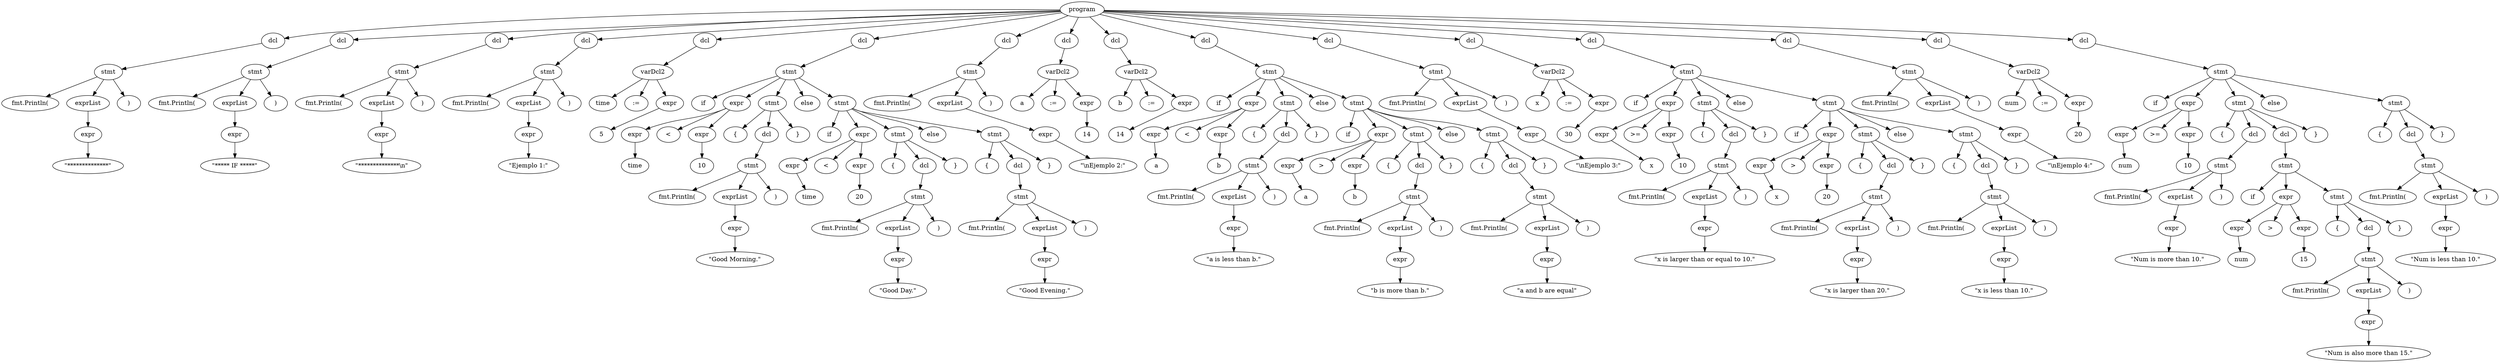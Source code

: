 digraph G {
  node0 [label="program"];
  node1 [label="dcl"];
  node0 -> node1;
  node2 [label="stmt"];
  node1 -> node2;
  node3 [label="fmt.Println("];
  node2 -> node3;
  node4 [label="exprList"];
  node2 -> node4;
  node5 [label="expr"];
  node4 -> node5;
  node6 [label="\"**************\""];
  node5 -> node6;
  node7 [label=")"];
  node2 -> node7;
  node8 [label="dcl"];
  node0 -> node8;
  node9 [label="stmt"];
  node8 -> node9;
  node10 [label="fmt.Println("];
  node9 -> node10;
  node11 [label="exprList"];
  node9 -> node11;
  node12 [label="expr"];
  node11 -> node12;
  node13 [label="\"***** IF *****\""];
  node12 -> node13;
  node14 [label=")"];
  node9 -> node14;
  node15 [label="dcl"];
  node0 -> node15;
  node16 [label="stmt"];
  node15 -> node16;
  node17 [label="fmt.Println("];
  node16 -> node17;
  node18 [label="exprList"];
  node16 -> node18;
  node19 [label="expr"];
  node18 -> node19;
  node20 [label="\"**************\\n\""];
  node19 -> node20;
  node21 [label=")"];
  node16 -> node21;
  node22 [label="dcl"];
  node0 -> node22;
  node23 [label="stmt"];
  node22 -> node23;
  node24 [label="fmt.Println("];
  node23 -> node24;
  node25 [label="exprList"];
  node23 -> node25;
  node26 [label="expr"];
  node25 -> node26;
  node27 [label="\"Ejemplo 1:\""];
  node26 -> node27;
  node28 [label=")"];
  node23 -> node28;
  node29 [label="dcl"];
  node0 -> node29;
  node30 [label="varDcl2"];
  node29 -> node30;
  node31 [label="time"];
  node30 -> node31;
  node32 [label=":="];
  node30 -> node32;
  node33 [label="expr"];
  node30 -> node33;
  node34 [label="5"];
  node33 -> node34;
  node35 [label="dcl"];
  node0 -> node35;
  node36 [label="stmt"];
  node35 -> node36;
  node37 [label="if"];
  node36 -> node37;
  node38 [label="expr"];
  node36 -> node38;
  node39 [label="expr"];
  node38 -> node39;
  node40 [label="time"];
  node39 -> node40;
  node41 [label="<"];
  node38 -> node41;
  node42 [label="expr"];
  node38 -> node42;
  node43 [label="10"];
  node42 -> node43;
  node44 [label="stmt"];
  node36 -> node44;
  node45 [label="{"];
  node44 -> node45;
  node46 [label="dcl"];
  node44 -> node46;
  node47 [label="stmt"];
  node46 -> node47;
  node48 [label="fmt.Println("];
  node47 -> node48;
  node49 [label="exprList"];
  node47 -> node49;
  node50 [label="expr"];
  node49 -> node50;
  node51 [label="\"Good Morning.\""];
  node50 -> node51;
  node52 [label=")"];
  node47 -> node52;
  node53 [label="}"];
  node44 -> node53;
  node54 [label="else"];
  node36 -> node54;
  node55 [label="stmt"];
  node36 -> node55;
  node56 [label="if"];
  node55 -> node56;
  node57 [label="expr"];
  node55 -> node57;
  node58 [label="expr"];
  node57 -> node58;
  node59 [label="time"];
  node58 -> node59;
  node60 [label="<"];
  node57 -> node60;
  node61 [label="expr"];
  node57 -> node61;
  node62 [label="20"];
  node61 -> node62;
  node63 [label="stmt"];
  node55 -> node63;
  node64 [label="{"];
  node63 -> node64;
  node65 [label="dcl"];
  node63 -> node65;
  node66 [label="stmt"];
  node65 -> node66;
  node67 [label="fmt.Println("];
  node66 -> node67;
  node68 [label="exprList"];
  node66 -> node68;
  node69 [label="expr"];
  node68 -> node69;
  node70 [label="\"Good Day.\""];
  node69 -> node70;
  node71 [label=")"];
  node66 -> node71;
  node72 [label="}"];
  node63 -> node72;
  node73 [label="else"];
  node55 -> node73;
  node74 [label="stmt"];
  node55 -> node74;
  node75 [label="{"];
  node74 -> node75;
  node76 [label="dcl"];
  node74 -> node76;
  node77 [label="stmt"];
  node76 -> node77;
  node78 [label="fmt.Println("];
  node77 -> node78;
  node79 [label="exprList"];
  node77 -> node79;
  node80 [label="expr"];
  node79 -> node80;
  node81 [label="\"Good Evening.\""];
  node80 -> node81;
  node82 [label=")"];
  node77 -> node82;
  node83 [label="}"];
  node74 -> node83;
  node84 [label="dcl"];
  node0 -> node84;
  node85 [label="stmt"];
  node84 -> node85;
  node86 [label="fmt.Println("];
  node85 -> node86;
  node87 [label="exprList"];
  node85 -> node87;
  node88 [label="expr"];
  node87 -> node88;
  node89 [label="\"\\nEjemplo 2:\""];
  node88 -> node89;
  node90 [label=")"];
  node85 -> node90;
  node91 [label="dcl"];
  node0 -> node91;
  node92 [label="varDcl2"];
  node91 -> node92;
  node93 [label="a"];
  node92 -> node93;
  node94 [label=":="];
  node92 -> node94;
  node95 [label="expr"];
  node92 -> node95;
  node96 [label="14"];
  node95 -> node96;
  node97 [label="dcl"];
  node0 -> node97;
  node98 [label="varDcl2"];
  node97 -> node98;
  node99 [label="b"];
  node98 -> node99;
  node100 [label=":="];
  node98 -> node100;
  node101 [label="expr"];
  node98 -> node101;
  node102 [label="14"];
  node101 -> node102;
  node103 [label="dcl"];
  node0 -> node103;
  node104 [label="stmt"];
  node103 -> node104;
  node105 [label="if"];
  node104 -> node105;
  node106 [label="expr"];
  node104 -> node106;
  node107 [label="expr"];
  node106 -> node107;
  node108 [label="a"];
  node107 -> node108;
  node109 [label="<"];
  node106 -> node109;
  node110 [label="expr"];
  node106 -> node110;
  node111 [label="b"];
  node110 -> node111;
  node112 [label="stmt"];
  node104 -> node112;
  node113 [label="{"];
  node112 -> node113;
  node114 [label="dcl"];
  node112 -> node114;
  node115 [label="stmt"];
  node114 -> node115;
  node116 [label="fmt.Println("];
  node115 -> node116;
  node117 [label="exprList"];
  node115 -> node117;
  node118 [label="expr"];
  node117 -> node118;
  node119 [label="\"a is less than b.\""];
  node118 -> node119;
  node120 [label=")"];
  node115 -> node120;
  node121 [label="}"];
  node112 -> node121;
  node122 [label="else"];
  node104 -> node122;
  node123 [label="stmt"];
  node104 -> node123;
  node124 [label="if"];
  node123 -> node124;
  node125 [label="expr"];
  node123 -> node125;
  node126 [label="expr"];
  node125 -> node126;
  node127 [label="a"];
  node126 -> node127;
  node128 [label=">"];
  node125 -> node128;
  node129 [label="expr"];
  node125 -> node129;
  node130 [label="b"];
  node129 -> node130;
  node131 [label="stmt"];
  node123 -> node131;
  node132 [label="{"];
  node131 -> node132;
  node133 [label="dcl"];
  node131 -> node133;
  node134 [label="stmt"];
  node133 -> node134;
  node135 [label="fmt.Println("];
  node134 -> node135;
  node136 [label="exprList"];
  node134 -> node136;
  node137 [label="expr"];
  node136 -> node137;
  node138 [label="\"b is more than b.\""];
  node137 -> node138;
  node139 [label=")"];
  node134 -> node139;
  node140 [label="}"];
  node131 -> node140;
  node141 [label="else"];
  node123 -> node141;
  node142 [label="stmt"];
  node123 -> node142;
  node143 [label="{"];
  node142 -> node143;
  node144 [label="dcl"];
  node142 -> node144;
  node145 [label="stmt"];
  node144 -> node145;
  node146 [label="fmt.Println("];
  node145 -> node146;
  node147 [label="exprList"];
  node145 -> node147;
  node148 [label="expr"];
  node147 -> node148;
  node149 [label="\"a and b are equal\""];
  node148 -> node149;
  node150 [label=")"];
  node145 -> node150;
  node151 [label="}"];
  node142 -> node151;
  node152 [label="dcl"];
  node0 -> node152;
  node153 [label="stmt"];
  node152 -> node153;
  node154 [label="fmt.Println("];
  node153 -> node154;
  node155 [label="exprList"];
  node153 -> node155;
  node156 [label="expr"];
  node155 -> node156;
  node157 [label="\"\\nEjemplo 3:\""];
  node156 -> node157;
  node158 [label=")"];
  node153 -> node158;
  node159 [label="dcl"];
  node0 -> node159;
  node160 [label="varDcl2"];
  node159 -> node160;
  node161 [label="x"];
  node160 -> node161;
  node162 [label=":="];
  node160 -> node162;
  node163 [label="expr"];
  node160 -> node163;
  node164 [label="30"];
  node163 -> node164;
  node165 [label="dcl"];
  node0 -> node165;
  node166 [label="stmt"];
  node165 -> node166;
  node167 [label="if"];
  node166 -> node167;
  node168 [label="expr"];
  node166 -> node168;
  node169 [label="expr"];
  node168 -> node169;
  node170 [label="x"];
  node169 -> node170;
  node171 [label=">="];
  node168 -> node171;
  node172 [label="expr"];
  node168 -> node172;
  node173 [label="10"];
  node172 -> node173;
  node174 [label="stmt"];
  node166 -> node174;
  node175 [label="{"];
  node174 -> node175;
  node176 [label="dcl"];
  node174 -> node176;
  node177 [label="stmt"];
  node176 -> node177;
  node178 [label="fmt.Println("];
  node177 -> node178;
  node179 [label="exprList"];
  node177 -> node179;
  node180 [label="expr"];
  node179 -> node180;
  node181 [label="\"x is larger than or equal to 10.\""];
  node180 -> node181;
  node182 [label=")"];
  node177 -> node182;
  node183 [label="}"];
  node174 -> node183;
  node184 [label="else"];
  node166 -> node184;
  node185 [label="stmt"];
  node166 -> node185;
  node186 [label="if"];
  node185 -> node186;
  node187 [label="expr"];
  node185 -> node187;
  node188 [label="expr"];
  node187 -> node188;
  node189 [label="x"];
  node188 -> node189;
  node190 [label=">"];
  node187 -> node190;
  node191 [label="expr"];
  node187 -> node191;
  node192 [label="20"];
  node191 -> node192;
  node193 [label="stmt"];
  node185 -> node193;
  node194 [label="{"];
  node193 -> node194;
  node195 [label="dcl"];
  node193 -> node195;
  node196 [label="stmt"];
  node195 -> node196;
  node197 [label="fmt.Println("];
  node196 -> node197;
  node198 [label="exprList"];
  node196 -> node198;
  node199 [label="expr"];
  node198 -> node199;
  node200 [label="\"x is larger than 20.\""];
  node199 -> node200;
  node201 [label=")"];
  node196 -> node201;
  node202 [label="}"];
  node193 -> node202;
  node203 [label="else"];
  node185 -> node203;
  node204 [label="stmt"];
  node185 -> node204;
  node205 [label="{"];
  node204 -> node205;
  node206 [label="dcl"];
  node204 -> node206;
  node207 [label="stmt"];
  node206 -> node207;
  node208 [label="fmt.Println("];
  node207 -> node208;
  node209 [label="exprList"];
  node207 -> node209;
  node210 [label="expr"];
  node209 -> node210;
  node211 [label="\"x is less than 10.\""];
  node210 -> node211;
  node212 [label=")"];
  node207 -> node212;
  node213 [label="}"];
  node204 -> node213;
  node214 [label="dcl"];
  node0 -> node214;
  node215 [label="stmt"];
  node214 -> node215;
  node216 [label="fmt.Println("];
  node215 -> node216;
  node217 [label="exprList"];
  node215 -> node217;
  node218 [label="expr"];
  node217 -> node218;
  node219 [label="\"\\nEjemplo 4:\""];
  node218 -> node219;
  node220 [label=")"];
  node215 -> node220;
  node221 [label="dcl"];
  node0 -> node221;
  node222 [label="varDcl2"];
  node221 -> node222;
  node223 [label="num"];
  node222 -> node223;
  node224 [label=":="];
  node222 -> node224;
  node225 [label="expr"];
  node222 -> node225;
  node226 [label="20"];
  node225 -> node226;
  node227 [label="dcl"];
  node0 -> node227;
  node228 [label="stmt"];
  node227 -> node228;
  node229 [label="if"];
  node228 -> node229;
  node230 [label="expr"];
  node228 -> node230;
  node231 [label="expr"];
  node230 -> node231;
  node232 [label="num"];
  node231 -> node232;
  node233 [label=">="];
  node230 -> node233;
  node234 [label="expr"];
  node230 -> node234;
  node235 [label="10"];
  node234 -> node235;
  node236 [label="stmt"];
  node228 -> node236;
  node237 [label="{"];
  node236 -> node237;
  node238 [label="dcl"];
  node236 -> node238;
  node239 [label="stmt"];
  node238 -> node239;
  node240 [label="fmt.Println("];
  node239 -> node240;
  node241 [label="exprList"];
  node239 -> node241;
  node242 [label="expr"];
  node241 -> node242;
  node243 [label="\"Num is more than 10.\""];
  node242 -> node243;
  node244 [label=")"];
  node239 -> node244;
  node245 [label="dcl"];
  node236 -> node245;
  node246 [label="stmt"];
  node245 -> node246;
  node247 [label="if"];
  node246 -> node247;
  node248 [label="expr"];
  node246 -> node248;
  node249 [label="expr"];
  node248 -> node249;
  node250 [label="num"];
  node249 -> node250;
  node251 [label=">"];
  node248 -> node251;
  node252 [label="expr"];
  node248 -> node252;
  node253 [label="15"];
  node252 -> node253;
  node254 [label="stmt"];
  node246 -> node254;
  node255 [label="{"];
  node254 -> node255;
  node256 [label="dcl"];
  node254 -> node256;
  node257 [label="stmt"];
  node256 -> node257;
  node258 [label="fmt.Println("];
  node257 -> node258;
  node259 [label="exprList"];
  node257 -> node259;
  node260 [label="expr"];
  node259 -> node260;
  node261 [label="\"Num is also more than 15.\""];
  node260 -> node261;
  node262 [label=")"];
  node257 -> node262;
  node263 [label="}"];
  node254 -> node263;
  node264 [label="}"];
  node236 -> node264;
  node265 [label="else"];
  node228 -> node265;
  node266 [label="stmt"];
  node228 -> node266;
  node267 [label="{"];
  node266 -> node267;
  node268 [label="dcl"];
  node266 -> node268;
  node269 [label="stmt"];
  node268 -> node269;
  node270 [label="fmt.Println("];
  node269 -> node270;
  node271 [label="exprList"];
  node269 -> node271;
  node272 [label="expr"];
  node271 -> node272;
  node273 [label="\"Num is less than 10.\""];
  node272 -> node273;
  node274 [label=")"];
  node269 -> node274;
  node275 [label="}"];
  node266 -> node275;
}